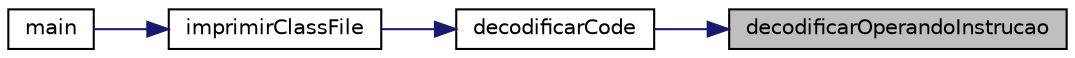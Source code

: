 digraph "decodificarOperandoInstrucao"
{
 // LATEX_PDF_SIZE
  edge [fontname="Helvetica",fontsize="10",labelfontname="Helvetica",labelfontsize="10"];
  node [fontname="Helvetica",fontsize="10",shape=record];
  rankdir="RL";
  Node1 [label="decodificarOperandoInstrucao",height=0.2,width=0.4,color="black", fillcolor="grey75", style="filled", fontcolor="black",tooltip="Função para decodificar os argumentos de uma instrução."];
  Node1 -> Node2 [dir="back",color="midnightblue",fontsize="10",style="solid",fontname="Helvetica"];
  Node2 [label="decodificarCode",height=0.2,width=0.4,color="black", fillcolor="white", style="filled",URL="$leitor_8c.html#a17c7bcbe9079ec699df46cfb4471660d",tooltip="Função para decodificar o atributo Code de um método."];
  Node2 -> Node3 [dir="back",color="midnightblue",fontsize="10",style="solid",fontname="Helvetica"];
  Node3 [label="imprimirClassFile",height=0.2,width=0.4,color="black", fillcolor="white", style="filled",URL="$leitor_8c.html#a08eb19cb2eaa414dc427e87098c7d84d",tooltip="Função para imprimir um arquivo .class lido."];
  Node3 -> Node4 [dir="back",color="midnightblue",fontsize="10",style="solid",fontname="Helvetica"];
  Node4 [label="main",height=0.2,width=0.4,color="black", fillcolor="white", style="filled",URL="$main_8c.html#abf9e6b7e6f15df4b525a2e7705ba3089",tooltip="Função main do programa."];
}
